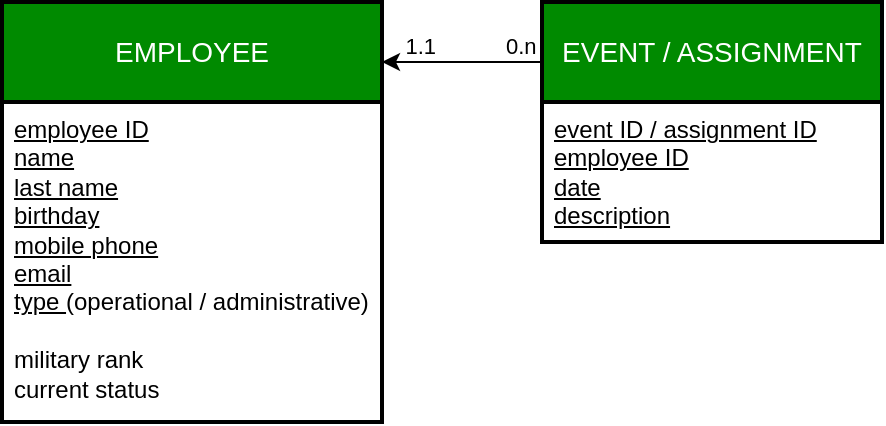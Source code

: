 <mxfile>
    <diagram name="Pagina-1" id="ogliidfsjKwVIosgU6xk">
        <mxGraphModel dx="532" dy="516" grid="1" gridSize="10" guides="1" tooltips="1" connect="1" arrows="1" fold="1" page="1" pageScale="1" pageWidth="827" pageHeight="1169" background="#ffffff" math="0" shadow="0">
            <root>
                <mxCell id="0"/>
                <mxCell id="1" parent="0"/>
                <mxCell id="ey2NyQJeY1eSOmOU83uW-1" value="EMPLOYEE" style="swimlane;childLayout=stackLayout;horizontal=1;startSize=50;horizontalStack=0;rounded=0;fontSize=14;fontStyle=0;strokeWidth=2;resizeParent=0;resizeLast=1;shadow=0;dashed=0;align=center;arcSize=4;whiteSpace=wrap;html=1;fillColor=#008a00;fontColor=#ffffff;strokeColor=#000000;swimlaneFillColor=#FFFFFF;" parent="1" vertex="1">
                    <mxGeometry x="50" y="120" width="190" height="210" as="geometry"/>
                </mxCell>
                <mxCell id="ey2NyQJeY1eSOmOU83uW-2" value="&lt;font color=&quot;#000000&quot;&gt;&lt;u&gt;employee ID&lt;/u&gt;&lt;br&gt;&lt;u&gt;name&lt;br&gt;last name&lt;br&gt;birthday&lt;br&gt;mobile phone&lt;br&gt;email&lt;br&gt;type&amp;nbsp;&lt;/u&gt;(operational / administrative)&lt;br&gt;&lt;br&gt;military rank&lt;br&gt;current status&lt;/font&gt;" style="align=left;strokeColor=none;fillColor=none;spacingLeft=4;fontSize=12;verticalAlign=top;resizable=0;rotatable=0;part=1;html=1;" parent="ey2NyQJeY1eSOmOU83uW-1" vertex="1">
                    <mxGeometry y="50" width="190" height="160" as="geometry"/>
                </mxCell>
                <mxCell id="ey2NyQJeY1eSOmOU83uW-3" value="EVENT / ASSIGNMENT" style="swimlane;childLayout=stackLayout;horizontal=1;startSize=50;horizontalStack=0;rounded=0;fontSize=14;fontStyle=0;strokeWidth=2;resizeParent=0;resizeLast=1;shadow=0;dashed=0;align=center;arcSize=4;whiteSpace=wrap;html=1;fillColor=#008a00;fontColor=#ffffff;strokeColor=#000000;swimlaneFillColor=#FFFFFF;" parent="1" vertex="1">
                    <mxGeometry x="320" y="120" width="170" height="120" as="geometry"/>
                </mxCell>
                <mxCell id="ey2NyQJeY1eSOmOU83uW-4" value="&lt;font style=&quot;&quot; color=&quot;#000000&quot;&gt;&lt;u&gt;event ID / assignment ID&lt;br&gt;employee ID&lt;br&gt;date&lt;br&gt;description&lt;/u&gt;&lt;/font&gt;" style="align=left;strokeColor=none;fillColor=none;spacingLeft=4;fontSize=12;verticalAlign=top;resizable=0;rotatable=0;part=1;html=1;" parent="ey2NyQJeY1eSOmOU83uW-3" vertex="1">
                    <mxGeometry y="50" width="170" height="70" as="geometry"/>
                </mxCell>
                <mxCell id="ey2NyQJeY1eSOmOU83uW-10" value="" style="endArrow=classic;html=1;rounded=0;strokeColor=#000000;" parent="1" edge="1">
                    <mxGeometry relative="1" as="geometry">
                        <mxPoint x="320" y="150" as="sourcePoint"/>
                        <mxPoint x="240" y="150" as="targetPoint"/>
                    </mxGeometry>
                </mxCell>
                <mxCell id="ey2NyQJeY1eSOmOU83uW-11" value="0.n" style="edgeLabel;resizable=0;html=1;align=left;verticalAlign=bottom;labelBackgroundColor=none;fontColor=#000000;" parent="ey2NyQJeY1eSOmOU83uW-10" connectable="0" vertex="1">
                    <mxGeometry x="-1" relative="1" as="geometry">
                        <mxPoint x="-20" as="offset"/>
                    </mxGeometry>
                </mxCell>
                <mxCell id="ey2NyQJeY1eSOmOU83uW-12" value="1.1" style="edgeLabel;resizable=0;html=1;align=right;verticalAlign=bottom;labelBackgroundColor=none;fontColor=#000000;" parent="ey2NyQJeY1eSOmOU83uW-10" connectable="0" vertex="1">
                    <mxGeometry x="1" relative="1" as="geometry">
                        <mxPoint x="27" as="offset"/>
                    </mxGeometry>
                </mxCell>
            </root>
        </mxGraphModel>
    </diagram>
</mxfile>